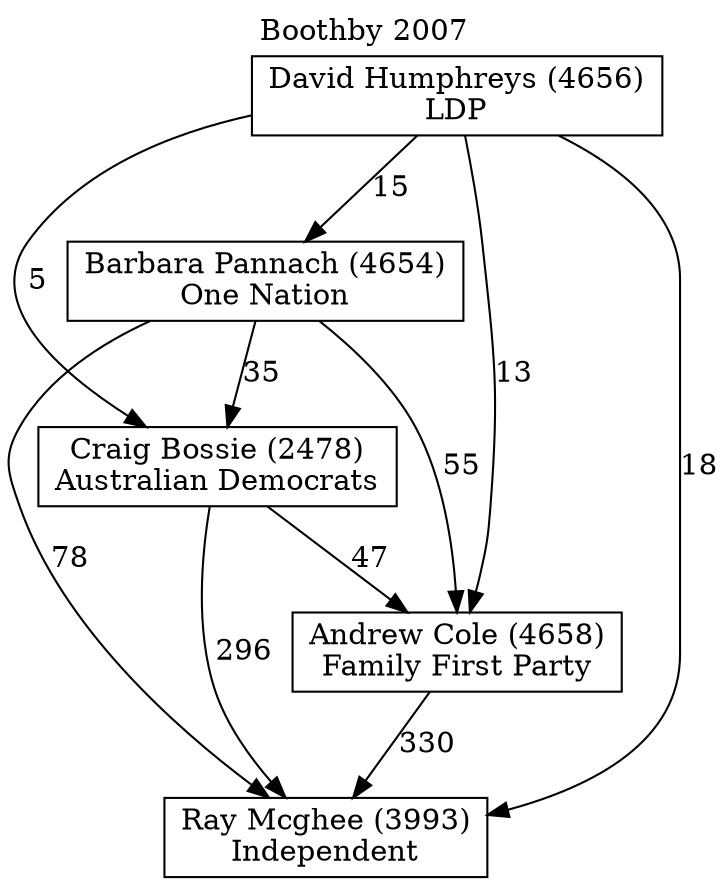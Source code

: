 // House preference flow
digraph "Ray Mcghee (3993)_Boothby_2007" {
	graph [label="Boothby 2007" labelloc=t mclimit=10]
	node [shape=box]
	"Ray Mcghee (3993)" [label="Ray Mcghee (3993)
Independent"]
	"Andrew Cole (4658)" [label="Andrew Cole (4658)
Family First Party"]
	"Craig Bossie (2478)" [label="Craig Bossie (2478)
Australian Democrats"]
	"Barbara Pannach (4654)" [label="Barbara Pannach (4654)
One Nation"]
	"David Humphreys (4656)" [label="David Humphreys (4656)
LDP"]
	"Andrew Cole (4658)" -> "Ray Mcghee (3993)" [label=330]
	"Craig Bossie (2478)" -> "Andrew Cole (4658)" [label=47]
	"Barbara Pannach (4654)" -> "Craig Bossie (2478)" [label=35]
	"David Humphreys (4656)" -> "Barbara Pannach (4654)" [label=15]
	"Craig Bossie (2478)" -> "Ray Mcghee (3993)" [label=296]
	"Barbara Pannach (4654)" -> "Ray Mcghee (3993)" [label=78]
	"David Humphreys (4656)" -> "Ray Mcghee (3993)" [label=18]
	"David Humphreys (4656)" -> "Craig Bossie (2478)" [label=5]
	"Barbara Pannach (4654)" -> "Andrew Cole (4658)" [label=55]
	"David Humphreys (4656)" -> "Andrew Cole (4658)" [label=13]
}
